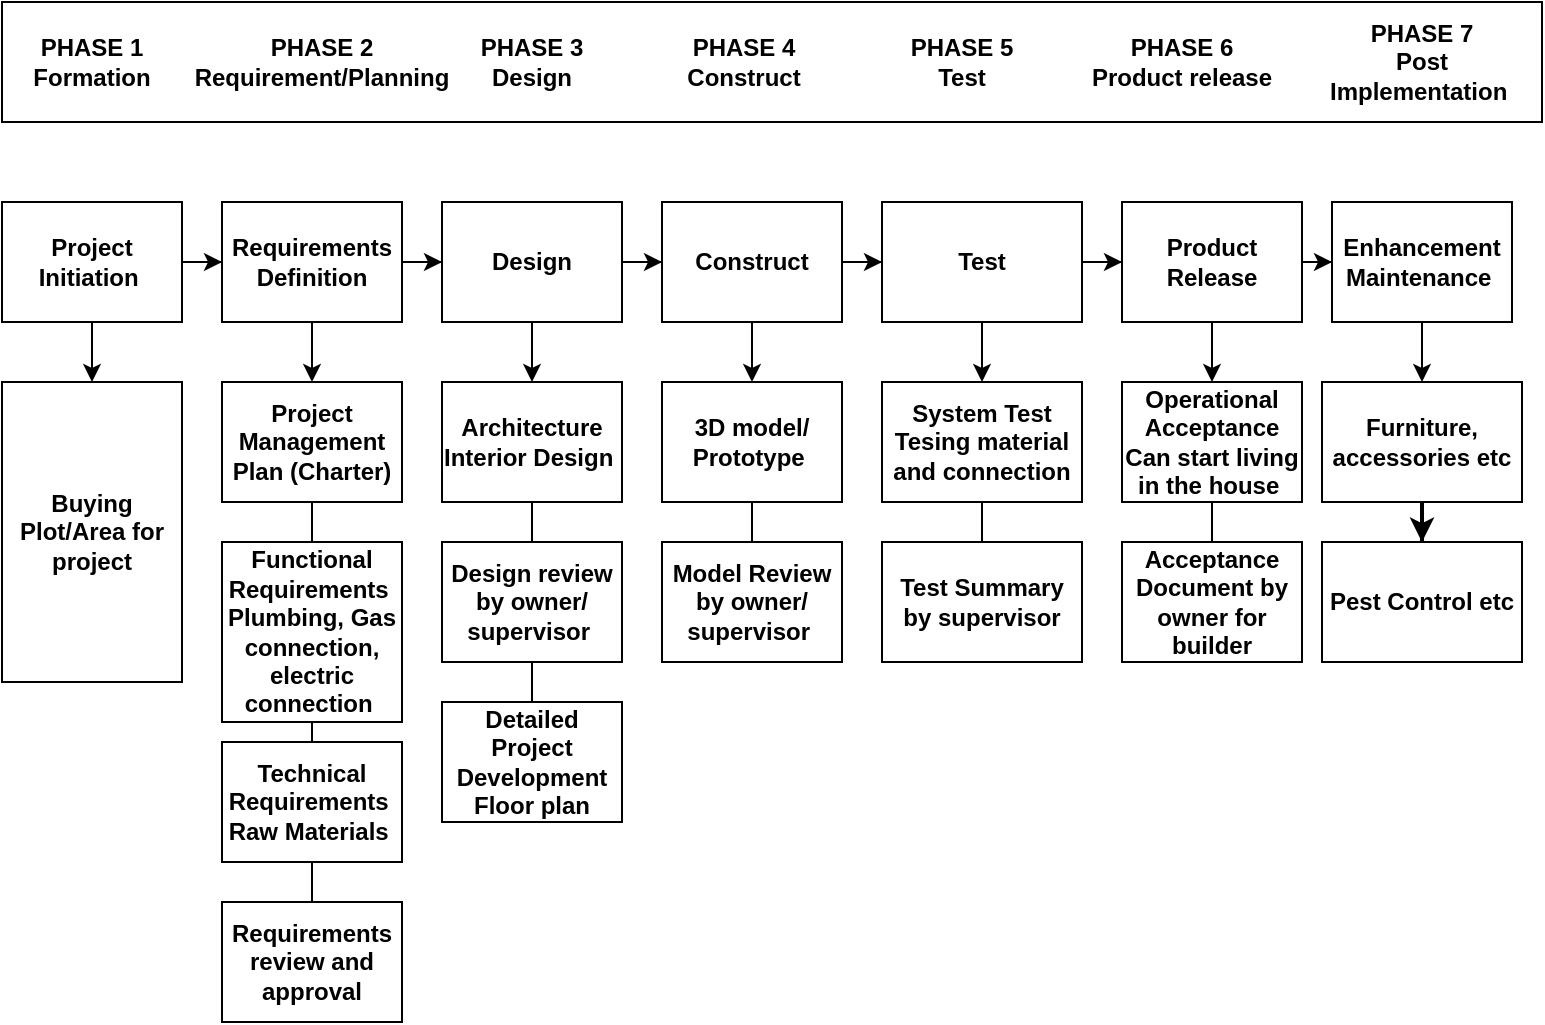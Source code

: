 <mxfile version="16.4.6" type="github">
  <diagram id="HulPGH48MOJRQ9pYyKQ1" name="Page-1">
    <mxGraphModel dx="1278" dy="589" grid="1" gridSize="10" guides="1" tooltips="1" connect="1" arrows="1" fold="1" page="1" pageScale="1" pageWidth="850" pageHeight="1100" math="0" shadow="0">
      <root>
        <mxCell id="0" />
        <mxCell id="1" parent="0" />
        <mxCell id="4xEq2jijBpp5c2q7PLIP-1" value="" style="rounded=0;whiteSpace=wrap;html=1;fontStyle=1" vertex="1" parent="1">
          <mxGeometry x="70" y="20" width="770" height="60" as="geometry" />
        </mxCell>
        <mxCell id="4xEq2jijBpp5c2q7PLIP-2" value="PHASE 1&lt;br&gt;Formation" style="text;html=1;strokeColor=none;fillColor=none;align=center;verticalAlign=middle;whiteSpace=wrap;rounded=0;fontStyle=1" vertex="1" parent="1">
          <mxGeometry x="70" y="20" width="90" height="60" as="geometry" />
        </mxCell>
        <mxCell id="4xEq2jijBpp5c2q7PLIP-3" value="PHASE 2&lt;br&gt;Requirement/Planning" style="text;html=1;strokeColor=none;fillColor=none;align=center;verticalAlign=middle;whiteSpace=wrap;rounded=0;fontStyle=1" vertex="1" parent="1">
          <mxGeometry x="180" y="20" width="100" height="60" as="geometry" />
        </mxCell>
        <mxCell id="4xEq2jijBpp5c2q7PLIP-4" value="PHASE 3&lt;br&gt;Design" style="text;html=1;strokeColor=none;fillColor=none;align=center;verticalAlign=middle;whiteSpace=wrap;rounded=0;fontStyle=1" vertex="1" parent="1">
          <mxGeometry x="285" y="20" width="100" height="60" as="geometry" />
        </mxCell>
        <mxCell id="4xEq2jijBpp5c2q7PLIP-5" value="PHASE 4&lt;br&gt;Construct" style="text;html=1;strokeColor=none;fillColor=none;align=center;verticalAlign=middle;whiteSpace=wrap;rounded=0;fontStyle=1" vertex="1" parent="1">
          <mxGeometry x="391" y="20" width="100" height="60" as="geometry" />
        </mxCell>
        <mxCell id="4xEq2jijBpp5c2q7PLIP-6" value="PHASE 5&lt;br&gt;Test" style="text;html=1;strokeColor=none;fillColor=none;align=center;verticalAlign=middle;whiteSpace=wrap;rounded=0;fontStyle=1" vertex="1" parent="1">
          <mxGeometry x="500" y="20" width="100" height="60" as="geometry" />
        </mxCell>
        <mxCell id="4xEq2jijBpp5c2q7PLIP-7" value="PHASE 6&lt;br&gt;Product release" style="text;html=1;strokeColor=none;fillColor=none;align=center;verticalAlign=middle;whiteSpace=wrap;rounded=0;fontStyle=1" vertex="1" parent="1">
          <mxGeometry x="610" y="20" width="100" height="60" as="geometry" />
        </mxCell>
        <mxCell id="4xEq2jijBpp5c2q7PLIP-8" value="PHASE 7&lt;br&gt;Post Implementation&amp;nbsp;" style="text;html=1;strokeColor=none;fillColor=none;align=center;verticalAlign=middle;whiteSpace=wrap;rounded=0;fontStyle=1" vertex="1" parent="1">
          <mxGeometry x="720" y="20" width="120" height="60" as="geometry" />
        </mxCell>
        <mxCell id="4xEq2jijBpp5c2q7PLIP-9" value="" style="edgeStyle=orthogonalEdgeStyle;rounded=0;orthogonalLoop=1;jettySize=auto;html=1;fontStyle=1" edge="1" parent="1" source="4xEq2jijBpp5c2q7PLIP-11" target="4xEq2jijBpp5c2q7PLIP-14">
          <mxGeometry relative="1" as="geometry" />
        </mxCell>
        <mxCell id="4xEq2jijBpp5c2q7PLIP-10" value="" style="edgeStyle=orthogonalEdgeStyle;rounded=0;orthogonalLoop=1;jettySize=auto;html=1;endArrow=classic;endFill=1;fontStyle=1" edge="1" parent="1" source="4xEq2jijBpp5c2q7PLIP-11" target="4xEq2jijBpp5c2q7PLIP-29">
          <mxGeometry relative="1" as="geometry" />
        </mxCell>
        <mxCell id="4xEq2jijBpp5c2q7PLIP-11" value="Project Initiation&amp;nbsp;" style="rounded=0;whiteSpace=wrap;html=1;fontStyle=1" vertex="1" parent="1">
          <mxGeometry x="70" y="120" width="90" height="60" as="geometry" />
        </mxCell>
        <mxCell id="4xEq2jijBpp5c2q7PLIP-12" value="" style="edgeStyle=orthogonalEdgeStyle;rounded=0;orthogonalLoop=1;jettySize=auto;html=1;fontStyle=1" edge="1" parent="1" source="4xEq2jijBpp5c2q7PLIP-14" target="4xEq2jijBpp5c2q7PLIP-17">
          <mxGeometry relative="1" as="geometry" />
        </mxCell>
        <mxCell id="4xEq2jijBpp5c2q7PLIP-13" value="" style="edgeStyle=orthogonalEdgeStyle;rounded=0;orthogonalLoop=1;jettySize=auto;html=1;entryX=0.5;entryY=0;entryDx=0;entryDy=0;startArrow=none;startFill=0;endArrow=classic;endFill=1;fontStyle=1" edge="1" parent="1" source="4xEq2jijBpp5c2q7PLIP-14" target="4xEq2jijBpp5c2q7PLIP-47">
          <mxGeometry relative="1" as="geometry" />
        </mxCell>
        <mxCell id="4xEq2jijBpp5c2q7PLIP-14" value="Requirements Definition" style="rounded=0;whiteSpace=wrap;html=1;fontStyle=1" vertex="1" parent="1">
          <mxGeometry x="180" y="120" width="90" height="60" as="geometry" />
        </mxCell>
        <mxCell id="4xEq2jijBpp5c2q7PLIP-15" value="" style="edgeStyle=orthogonalEdgeStyle;rounded=0;orthogonalLoop=1;jettySize=auto;html=1;fontStyle=1" edge="1" parent="1" source="4xEq2jijBpp5c2q7PLIP-17" target="4xEq2jijBpp5c2q7PLIP-20">
          <mxGeometry relative="1" as="geometry" />
        </mxCell>
        <mxCell id="4xEq2jijBpp5c2q7PLIP-16" value="" style="edgeStyle=orthogonalEdgeStyle;rounded=0;orthogonalLoop=1;jettySize=auto;html=1;fontStyle=1" edge="1" parent="1" source="4xEq2jijBpp5c2q7PLIP-17" target="4xEq2jijBpp5c2q7PLIP-42">
          <mxGeometry relative="1" as="geometry" />
        </mxCell>
        <mxCell id="4xEq2jijBpp5c2q7PLIP-17" value="Design" style="rounded=0;whiteSpace=wrap;html=1;fontStyle=1" vertex="1" parent="1">
          <mxGeometry x="290" y="120" width="90" height="60" as="geometry" />
        </mxCell>
        <mxCell id="4xEq2jijBpp5c2q7PLIP-18" value="" style="edgeStyle=orthogonalEdgeStyle;rounded=0;orthogonalLoop=1;jettySize=auto;html=1;fontStyle=1" edge="1" parent="1" source="4xEq2jijBpp5c2q7PLIP-20" target="4xEq2jijBpp5c2q7PLIP-23">
          <mxGeometry relative="1" as="geometry" />
        </mxCell>
        <mxCell id="4xEq2jijBpp5c2q7PLIP-19" value="" style="edgeStyle=orthogonalEdgeStyle;rounded=0;orthogonalLoop=1;jettySize=auto;html=1;fontStyle=1" edge="1" parent="1" source="4xEq2jijBpp5c2q7PLIP-20" target="4xEq2jijBpp5c2q7PLIP-39">
          <mxGeometry relative="1" as="geometry" />
        </mxCell>
        <mxCell id="4xEq2jijBpp5c2q7PLIP-20" value="Construct" style="rounded=0;whiteSpace=wrap;html=1;fontStyle=1" vertex="1" parent="1">
          <mxGeometry x="400" y="120" width="90" height="60" as="geometry" />
        </mxCell>
        <mxCell id="4xEq2jijBpp5c2q7PLIP-21" value="" style="edgeStyle=orthogonalEdgeStyle;rounded=0;orthogonalLoop=1;jettySize=auto;html=1;fontStyle=1" edge="1" parent="1" source="4xEq2jijBpp5c2q7PLIP-23" target="4xEq2jijBpp5c2q7PLIP-26">
          <mxGeometry relative="1" as="geometry" />
        </mxCell>
        <mxCell id="4xEq2jijBpp5c2q7PLIP-22" value="" style="edgeStyle=orthogonalEdgeStyle;rounded=0;orthogonalLoop=1;jettySize=auto;html=1;entryX=0.5;entryY=0;entryDx=0;entryDy=0;fontStyle=1" edge="1" parent="1" source="4xEq2jijBpp5c2q7PLIP-23" target="4xEq2jijBpp5c2q7PLIP-36">
          <mxGeometry relative="1" as="geometry" />
        </mxCell>
        <mxCell id="4xEq2jijBpp5c2q7PLIP-23" value="Test" style="rounded=0;whiteSpace=wrap;html=1;fontStyle=1" vertex="1" parent="1">
          <mxGeometry x="510" y="120" width="100" height="60" as="geometry" />
        </mxCell>
        <mxCell id="4xEq2jijBpp5c2q7PLIP-24" value="" style="edgeStyle=orthogonalEdgeStyle;rounded=0;orthogonalLoop=1;jettySize=auto;html=1;fontStyle=1" edge="1" parent="1" source="4xEq2jijBpp5c2q7PLIP-26" target="4xEq2jijBpp5c2q7PLIP-28">
          <mxGeometry relative="1" as="geometry" />
        </mxCell>
        <mxCell id="4xEq2jijBpp5c2q7PLIP-25" value="" style="edgeStyle=orthogonalEdgeStyle;rounded=0;orthogonalLoop=1;jettySize=auto;html=1;fontStyle=1" edge="1" parent="1" source="4xEq2jijBpp5c2q7PLIP-26" target="4xEq2jijBpp5c2q7PLIP-33">
          <mxGeometry relative="1" as="geometry" />
        </mxCell>
        <mxCell id="4xEq2jijBpp5c2q7PLIP-26" value="Product Release" style="rounded=0;whiteSpace=wrap;html=1;fontStyle=1" vertex="1" parent="1">
          <mxGeometry x="630" y="120" width="90" height="60" as="geometry" />
        </mxCell>
        <mxCell id="4xEq2jijBpp5c2q7PLIP-27" value="" style="edgeStyle=orthogonalEdgeStyle;rounded=0;orthogonalLoop=1;jettySize=auto;html=1;fontStyle=1" edge="1" parent="1" source="4xEq2jijBpp5c2q7PLIP-28" target="4xEq2jijBpp5c2q7PLIP-31">
          <mxGeometry relative="1" as="geometry" />
        </mxCell>
        <mxCell id="4xEq2jijBpp5c2q7PLIP-28" value="Enhancement Maintenance&amp;nbsp;" style="rounded=0;whiteSpace=wrap;html=1;fontStyle=1" vertex="1" parent="1">
          <mxGeometry x="735" y="120" width="90" height="60" as="geometry" />
        </mxCell>
        <mxCell id="4xEq2jijBpp5c2q7PLIP-29" value="Buying Plot/Area for project" style="rounded=0;whiteSpace=wrap;html=1;fontStyle=1" vertex="1" parent="1">
          <mxGeometry x="70" y="210" width="90" height="150" as="geometry" />
        </mxCell>
        <mxCell id="4xEq2jijBpp5c2q7PLIP-30" value="" style="edgeStyle=orthogonalEdgeStyle;rounded=0;orthogonalLoop=1;jettySize=auto;html=1;fontSize=14;startArrow=none;startFill=0;endArrow=classic;endFill=1;strokeWidth=2;" edge="1" parent="1" source="4xEq2jijBpp5c2q7PLIP-31" target="4xEq2jijBpp5c2q7PLIP-53">
          <mxGeometry relative="1" as="geometry" />
        </mxCell>
        <mxCell id="4xEq2jijBpp5c2q7PLIP-31" value="Furniture, accessories etc" style="rounded=0;whiteSpace=wrap;html=1;fontStyle=1" vertex="1" parent="1">
          <mxGeometry x="730" y="210" width="100" height="60" as="geometry" />
        </mxCell>
        <mxCell id="4xEq2jijBpp5c2q7PLIP-32" value="" style="edgeStyle=orthogonalEdgeStyle;rounded=0;orthogonalLoop=1;jettySize=auto;html=1;endArrow=none;endFill=0;fontStyle=1" edge="1" parent="1" source="4xEq2jijBpp5c2q7PLIP-33" target="4xEq2jijBpp5c2q7PLIP-34">
          <mxGeometry relative="1" as="geometry" />
        </mxCell>
        <mxCell id="4xEq2jijBpp5c2q7PLIP-33" value="Operational Acceptance&lt;br&gt;Can start living in the house&amp;nbsp;" style="rounded=0;whiteSpace=wrap;html=1;fontStyle=1" vertex="1" parent="1">
          <mxGeometry x="630" y="210" width="90" height="60" as="geometry" />
        </mxCell>
        <mxCell id="4xEq2jijBpp5c2q7PLIP-34" value="Acceptance Document by owner for builder" style="rounded=0;whiteSpace=wrap;html=1;fontStyle=1" vertex="1" parent="1">
          <mxGeometry x="630" y="290" width="90" height="60" as="geometry" />
        </mxCell>
        <mxCell id="4xEq2jijBpp5c2q7PLIP-35" value="" style="edgeStyle=orthogonalEdgeStyle;rounded=0;orthogonalLoop=1;jettySize=auto;html=1;endArrow=none;endFill=0;fontStyle=1" edge="1" parent="1" source="4xEq2jijBpp5c2q7PLIP-36" target="4xEq2jijBpp5c2q7PLIP-37">
          <mxGeometry relative="1" as="geometry" />
        </mxCell>
        <mxCell id="4xEq2jijBpp5c2q7PLIP-36" value="System Test&lt;br&gt;Tesing material and connection" style="rounded=0;whiteSpace=wrap;html=1;fontStyle=1" vertex="1" parent="1">
          <mxGeometry x="510" y="210" width="100" height="60" as="geometry" />
        </mxCell>
        <mxCell id="4xEq2jijBpp5c2q7PLIP-37" value="Test Summary by supervisor" style="rounded=0;whiteSpace=wrap;html=1;fontStyle=1" vertex="1" parent="1">
          <mxGeometry x="510" y="290" width="100" height="60" as="geometry" />
        </mxCell>
        <mxCell id="4xEq2jijBpp5c2q7PLIP-38" value="" style="edgeStyle=orthogonalEdgeStyle;rounded=0;orthogonalLoop=1;jettySize=auto;html=1;endArrow=none;endFill=0;fontStyle=1" edge="1" parent="1" source="4xEq2jijBpp5c2q7PLIP-39" target="4xEq2jijBpp5c2q7PLIP-40">
          <mxGeometry relative="1" as="geometry" />
        </mxCell>
        <mxCell id="4xEq2jijBpp5c2q7PLIP-39" value="3D model/ Prototype&amp;nbsp;" style="rounded=0;whiteSpace=wrap;html=1;fontStyle=1" vertex="1" parent="1">
          <mxGeometry x="400" y="210" width="90" height="60" as="geometry" />
        </mxCell>
        <mxCell id="4xEq2jijBpp5c2q7PLIP-40" value="Model Review by owner/ supervisor&amp;nbsp;" style="rounded=0;whiteSpace=wrap;html=1;fontStyle=1" vertex="1" parent="1">
          <mxGeometry x="400" y="290" width="90" height="60" as="geometry" />
        </mxCell>
        <mxCell id="4xEq2jijBpp5c2q7PLIP-41" value="" style="edgeStyle=orthogonalEdgeStyle;rounded=0;orthogonalLoop=1;jettySize=auto;html=1;endArrow=none;endFill=0;fontStyle=1" edge="1" parent="1" source="4xEq2jijBpp5c2q7PLIP-42" target="4xEq2jijBpp5c2q7PLIP-44">
          <mxGeometry relative="1" as="geometry" />
        </mxCell>
        <mxCell id="4xEq2jijBpp5c2q7PLIP-42" value="Architecture&lt;br&gt;Interior Design&amp;nbsp;" style="rounded=0;whiteSpace=wrap;html=1;fontStyle=1" vertex="1" parent="1">
          <mxGeometry x="290" y="210" width="90" height="60" as="geometry" />
        </mxCell>
        <mxCell id="4xEq2jijBpp5c2q7PLIP-43" value="" style="edgeStyle=orthogonalEdgeStyle;rounded=0;orthogonalLoop=1;jettySize=auto;html=1;endArrow=none;endFill=0;fontStyle=1" edge="1" parent="1" source="4xEq2jijBpp5c2q7PLIP-44" target="4xEq2jijBpp5c2q7PLIP-45">
          <mxGeometry relative="1" as="geometry" />
        </mxCell>
        <mxCell id="4xEq2jijBpp5c2q7PLIP-44" value="Design review by owner/ supervisor&amp;nbsp;" style="rounded=0;whiteSpace=wrap;html=1;fontStyle=1" vertex="1" parent="1">
          <mxGeometry x="290" y="290" width="90" height="60" as="geometry" />
        </mxCell>
        <mxCell id="4xEq2jijBpp5c2q7PLIP-45" value="Detailed Project Development&lt;br&gt;Floor plan" style="rounded=0;whiteSpace=wrap;html=1;fontStyle=1" vertex="1" parent="1">
          <mxGeometry x="290" y="370" width="90" height="60" as="geometry" />
        </mxCell>
        <mxCell id="4xEq2jijBpp5c2q7PLIP-46" value="" style="edgeStyle=orthogonalEdgeStyle;rounded=0;orthogonalLoop=1;jettySize=auto;html=1;endArrow=none;endFill=0;fontStyle=1" edge="1" parent="1" source="4xEq2jijBpp5c2q7PLIP-47" target="4xEq2jijBpp5c2q7PLIP-49">
          <mxGeometry relative="1" as="geometry" />
        </mxCell>
        <mxCell id="4xEq2jijBpp5c2q7PLIP-47" value="Project Management Plan (Charter)" style="rounded=0;whiteSpace=wrap;html=1;fontStyle=1" vertex="1" parent="1">
          <mxGeometry x="180" y="210" width="90" height="60" as="geometry" />
        </mxCell>
        <mxCell id="4xEq2jijBpp5c2q7PLIP-48" value="" style="edgeStyle=orthogonalEdgeStyle;rounded=0;orthogonalLoop=1;jettySize=auto;html=1;endArrow=none;endFill=0;fontStyle=1" edge="1" parent="1" source="4xEq2jijBpp5c2q7PLIP-49" target="4xEq2jijBpp5c2q7PLIP-51">
          <mxGeometry relative="1" as="geometry" />
        </mxCell>
        <mxCell id="4xEq2jijBpp5c2q7PLIP-49" value="Functional Requirements&amp;nbsp;&lt;br&gt;Plumbing, Gas connection, electric connection&amp;nbsp;" style="rounded=0;whiteSpace=wrap;html=1;fontStyle=1" vertex="1" parent="1">
          <mxGeometry x="180" y="290" width="90" height="90" as="geometry" />
        </mxCell>
        <mxCell id="4xEq2jijBpp5c2q7PLIP-50" value="" style="edgeStyle=orthogonalEdgeStyle;rounded=0;orthogonalLoop=1;jettySize=auto;html=1;endArrow=none;endFill=0;fontStyle=1" edge="1" parent="1" source="4xEq2jijBpp5c2q7PLIP-51" target="4xEq2jijBpp5c2q7PLIP-52">
          <mxGeometry relative="1" as="geometry" />
        </mxCell>
        <mxCell id="4xEq2jijBpp5c2q7PLIP-51" value="Technical Requirements&amp;nbsp;&lt;br&gt;Raw Materials&amp;nbsp;" style="rounded=0;whiteSpace=wrap;html=1;fontStyle=1" vertex="1" parent="1">
          <mxGeometry x="180" y="390" width="90" height="60" as="geometry" />
        </mxCell>
        <mxCell id="4xEq2jijBpp5c2q7PLIP-52" value="Requirements review and approval" style="rounded=0;whiteSpace=wrap;html=1;fontStyle=1" vertex="1" parent="1">
          <mxGeometry x="180" y="470" width="90" height="60" as="geometry" />
        </mxCell>
        <mxCell id="4xEq2jijBpp5c2q7PLIP-53" value="Pest Control etc" style="rounded=0;whiteSpace=wrap;html=1;fontStyle=1" vertex="1" parent="1">
          <mxGeometry x="730" y="290" width="100" height="60" as="geometry" />
        </mxCell>
      </root>
    </mxGraphModel>
  </diagram>
</mxfile>
